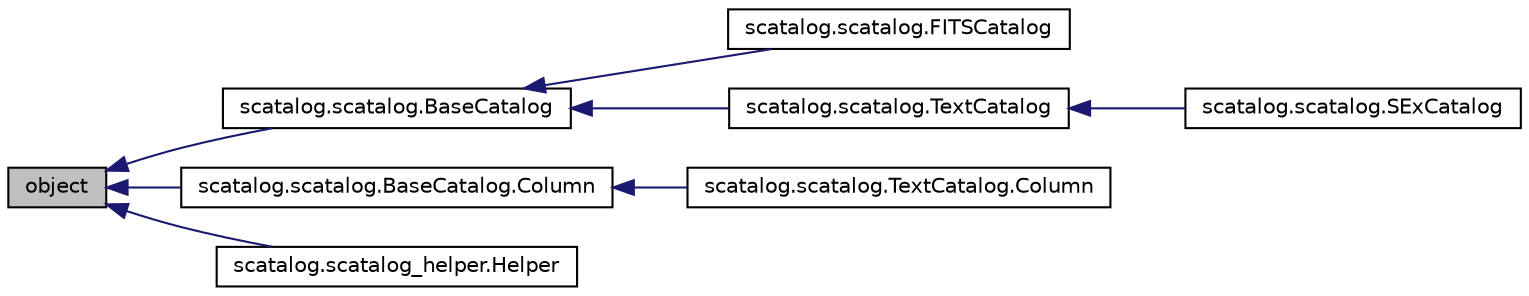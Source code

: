 digraph G
{
  edge [fontname="Helvetica",fontsize="10",labelfontname="Helvetica",labelfontsize="10"];
  node [fontname="Helvetica",fontsize="10",shape=record];
  rankdir=LR;
  Node1 [label="object",height=0.2,width=0.4,color="black", fillcolor="grey75", style="filled" fontcolor="black"];
  Node1 -> Node2 [dir=back,color="midnightblue",fontsize="10",style="solid",fontname="Helvetica"];
  Node2 [label="scatalog.scatalog.BaseCatalog",height=0.2,width=0.4,color="black", fillcolor="white", style="filled",URL="$classscatalog_1_1scatalog_1_1BaseCatalog.html",tooltip="Base catalog management class."];
  Node2 -> Node3 [dir=back,color="midnightblue",fontsize="10",style="solid",fontname="Helvetica"];
  Node3 [label="scatalog.scatalog.FITSCatalog",height=0.2,width=0.4,color="black", fillcolor="white", style="filled",URL="$classscatalog_1_1scatalog_1_1FITSCatalog.html",tooltip="Catalogs management in .FITS format."];
  Node2 -> Node4 [dir=back,color="midnightblue",fontsize="10",style="solid",fontname="Helvetica"];
  Node4 [label="scatalog.scatalog.TextCatalog",height=0.2,width=0.4,color="black", fillcolor="white", style="filled",URL="$classscatalog_1_1scatalog_1_1TextCatalog.html",tooltip="Catalog management in tabulated text (.ascii) format."];
  Node4 -> Node5 [dir=back,color="midnightblue",fontsize="10",style="solid",fontname="Helvetica"];
  Node5 [label="scatalog.scatalog.SExCatalog",height=0.2,width=0.4,color="black", fillcolor="white", style="filled",URL="$classscatalog_1_1scatalog_1_1SExCatalog.html",tooltip="Catalogs management in SExtractor format."];
  Node1 -> Node6 [dir=back,color="midnightblue",fontsize="10",style="solid",fontname="Helvetica"];
  Node6 [label="scatalog.scatalog.BaseCatalog.Column",height=0.2,width=0.4,color="black", fillcolor="white", style="filled",URL="$classscatalog_1_1scatalog_1_1BaseCatalog_1_1Column.html",tooltip="Represents a column in the catalog."];
  Node6 -> Node7 [dir=back,color="midnightblue",fontsize="10",style="solid",fontname="Helvetica"];
  Node7 [label="scatalog.scatalog.TextCatalog.Column",height=0.2,width=0.4,color="black", fillcolor="white", style="filled",URL="$classscatalog_1_1scatalog_1_1TextCatalog_1_1Column.html",tooltip="Represents a column in the catalog."];
  Node1 -> Node8 [dir=back,color="midnightblue",fontsize="10",style="solid",fontname="Helvetica"];
  Node8 [label="scatalog.scatalog_helper.Helper",height=0.2,width=0.4,color="black", fillcolor="white", style="filled",URL="$classscatalog_1_1scatalog__helper_1_1Helper.html",tooltip="Convenient utility functions that can be shared across sub-classes."];
}
